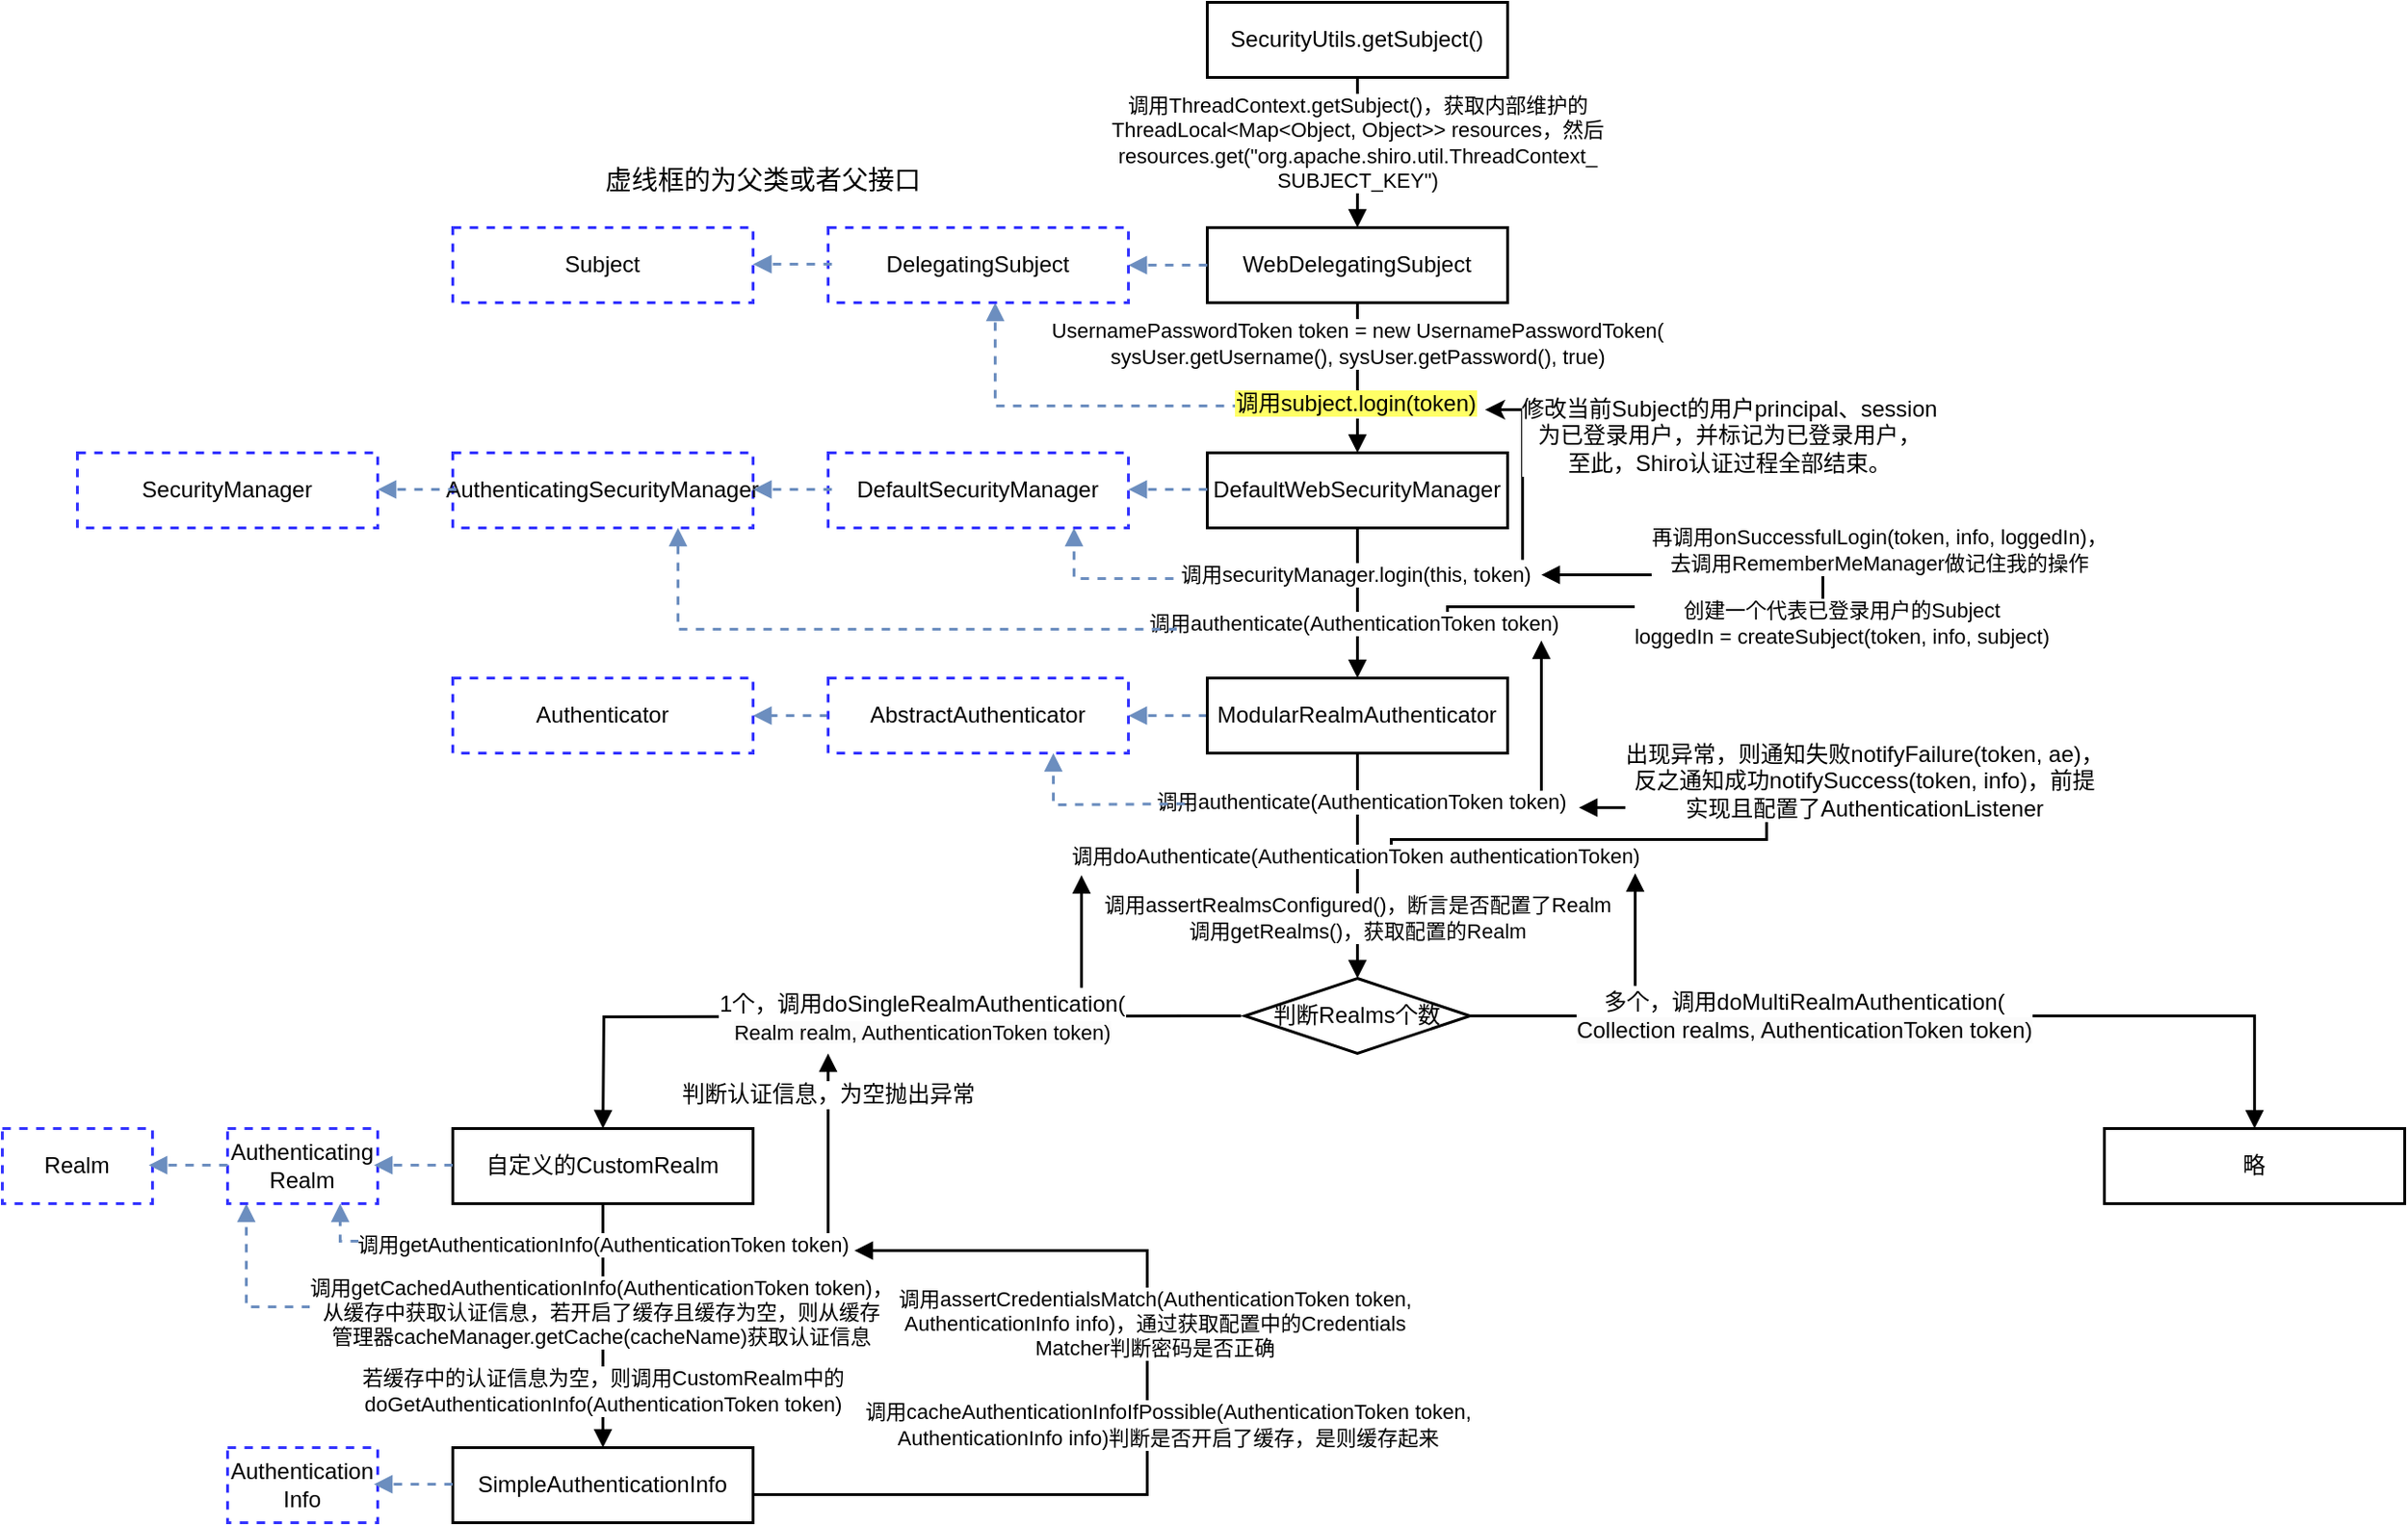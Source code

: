 <mxfile version="22.0.2" type="device">
  <diagram name="第 1 页" id="mc4QwLithHe49dH0X_NZ">
    <mxGraphModel dx="2261" dy="844" grid="1" gridSize="10" guides="1" tooltips="1" connect="1" arrows="1" fold="1" page="1" pageScale="1" pageWidth="827" pageHeight="1169" math="0" shadow="0">
      <root>
        <mxCell id="0" />
        <mxCell id="1" parent="0" />
        <mxCell id="zeuDGF3sF1mkNjUxLNfV-101" value="" style="endArrow=block;html=1;rounded=0;labelBackgroundColor=default;strokeColor=default;strokeWidth=1.5;align=center;verticalAlign=middle;fontFamily=Helvetica;fontSize=12;fontColor=default;shape=connector;endFill=1;" edge="1" parent="1">
          <mxGeometry width="50" height="50" relative="1" as="geometry">
            <mxPoint x="610" y="375" as="sourcePoint" />
            <mxPoint x="660" y="345" as="targetPoint" />
            <Array as="points">
              <mxPoint x="610" y="362" />
              <mxPoint x="810" y="362" />
              <mxPoint x="810" y="345" />
            </Array>
          </mxGeometry>
        </mxCell>
        <mxCell id="zeuDGF3sF1mkNjUxLNfV-102" value="创建一个代表已登录用户的Subject&lt;br&gt;loggedIn = createSubject(token, info, subject)" style="edgeLabel;html=1;align=center;verticalAlign=middle;resizable=0;points=[];" vertex="1" connectable="0" parent="zeuDGF3sF1mkNjUxLNfV-101">
          <mxGeometry x="0.397" y="-2" relative="1" as="geometry">
            <mxPoint x="45" y="28" as="offset" />
          </mxGeometry>
        </mxCell>
        <mxCell id="zeuDGF3sF1mkNjUxLNfV-103" value="再调用onSuccessfulLogin(token, info, loggedIn)，&lt;br&gt;去调用RememberMeManager做记住我的操作" style="edgeLabel;html=1;align=center;verticalAlign=middle;resizable=0;points=[];" vertex="1" connectable="0" parent="zeuDGF3sF1mkNjUxLNfV-101">
          <mxGeometry x="0.4" y="1" relative="1" as="geometry">
            <mxPoint x="66" y="-14" as="offset" />
          </mxGeometry>
        </mxCell>
        <mxCell id="zeuDGF3sF1mkNjUxLNfV-98" value="" style="endArrow=block;html=1;rounded=0;labelBackgroundColor=default;strokeColor=default;strokeWidth=1.5;align=center;verticalAlign=middle;fontFamily=Helvetica;fontSize=12;fontColor=default;shape=connector;endFill=1;" edge="1" parent="1">
          <mxGeometry width="50" height="50" relative="1" as="geometry">
            <mxPoint x="580" y="499" as="sourcePoint" />
            <mxPoint x="680" y="469" as="targetPoint" />
            <Array as="points">
              <mxPoint x="580" y="486" />
              <mxPoint x="780" y="486" />
              <mxPoint x="780" y="469" />
            </Array>
          </mxGeometry>
        </mxCell>
        <mxCell id="zeuDGF3sF1mkNjUxLNfV-99" value="出现异常，则通知失败notifyFailure(token, ae)，&lt;br&gt;反之通知成功notifySuccess(token, info)，前提&lt;br&gt;实现且配置了AuthenticationListener" style="edgeLabel;html=1;align=center;verticalAlign=middle;resizable=0;points=[];fontSize=12;fontFamily=Helvetica;fontColor=default;" vertex="1" connectable="0" parent="zeuDGF3sF1mkNjUxLNfV-98">
          <mxGeometry x="0.397" y="-2" relative="1" as="geometry">
            <mxPoint x="52" y="-12" as="offset" />
          </mxGeometry>
        </mxCell>
        <mxCell id="zeuDGF3sF1mkNjUxLNfV-65" style="edgeStyle=orthogonalEdgeStyle;shape=connector;rounded=0;orthogonalLoop=1;jettySize=auto;html=1;labelBackgroundColor=default;strokeColor=#6c8ebf;strokeWidth=1.5;align=center;verticalAlign=middle;fontFamily=Helvetica;fontSize=12;fontColor=default;endArrow=block;endFill=1;entryX=0.75;entryY=1;entryDx=0;entryDy=0;fillColor=#dae8fc;dashed=1;" edge="1" parent="1" target="zeuDGF3sF1mkNjUxLNfV-59">
          <mxGeometry relative="1" as="geometry">
            <mxPoint x="30" y="700" as="sourcePoint" />
          </mxGeometry>
        </mxCell>
        <mxCell id="zeuDGF3sF1mkNjUxLNfV-68" style="edgeStyle=orthogonalEdgeStyle;shape=connector;rounded=0;orthogonalLoop=1;jettySize=auto;html=1;labelBackgroundColor=default;strokeColor=#6c8ebf;strokeWidth=1.5;align=center;verticalAlign=middle;fontFamily=Helvetica;fontSize=12;fontColor=default;endArrow=block;endFill=1;entryX=0.5;entryY=1;entryDx=0;entryDy=0;fillColor=#dae8fc;dashed=1;" edge="1" parent="1">
          <mxGeometry relative="1" as="geometry">
            <mxPoint x="-30" y="680" as="targetPoint" />
            <mxPoint x="13" y="735" as="sourcePoint" />
            <Array as="points">
              <mxPoint x="-30" y="735" />
            </Array>
          </mxGeometry>
        </mxCell>
        <mxCell id="zeuDGF3sF1mkNjUxLNfV-78" value="" style="endArrow=block;html=1;rounded=0;labelBackgroundColor=default;strokeColor=default;strokeWidth=1.5;align=center;verticalAlign=middle;fontFamily=Helvetica;fontSize=12;fontColor=default;shape=connector;endFill=1;" edge="1" parent="1">
          <mxGeometry width="50" height="50" relative="1" as="geometry">
            <mxPoint x="280" y="705" as="sourcePoint" />
            <mxPoint x="280" y="600" as="targetPoint" />
          </mxGeometry>
        </mxCell>
        <mxCell id="zeuDGF3sF1mkNjUxLNfV-79" value="判断认证信息，为空抛出异常" style="edgeLabel;html=1;align=center;verticalAlign=middle;resizable=0;points=[];fontSize=12;fontFamily=Helvetica;fontColor=default;" vertex="1" connectable="0" parent="zeuDGF3sF1mkNjUxLNfV-78">
          <mxGeometry y="-3" relative="1" as="geometry">
            <mxPoint x="-3" y="-31" as="offset" />
          </mxGeometry>
        </mxCell>
        <mxCell id="zeuDGF3sF1mkNjUxLNfV-28" style="edgeStyle=orthogonalEdgeStyle;shape=connector;rounded=0;orthogonalLoop=1;jettySize=auto;html=1;exitX=0.75;exitY=1;exitDx=0;exitDy=0;labelBackgroundColor=default;strokeColor=#6c8ebf;strokeWidth=1.5;align=center;verticalAlign=middle;fontFamily=Helvetica;fontSize=12;fontColor=default;endArrow=block;endFill=1;fillColor=#dae8fc;dashed=1;" edge="1" parent="1" target="zeuDGF3sF1mkNjUxLNfV-19">
          <mxGeometry relative="1" as="geometry">
            <mxPoint x="411" y="326" as="targetPoint" />
            <mxPoint x="481" y="346" as="sourcePoint" />
            <Array as="points">
              <mxPoint x="481" y="347" />
              <mxPoint x="411" y="347" />
            </Array>
          </mxGeometry>
        </mxCell>
        <mxCell id="zeuDGF3sF1mkNjUxLNfV-17" style="edgeStyle=orthogonalEdgeStyle;shape=connector;rounded=0;orthogonalLoop=1;jettySize=auto;html=1;exitX=0.5;exitY=1;exitDx=0;exitDy=0;labelBackgroundColor=default;strokeColor=#6c8ebf;strokeWidth=1.5;align=center;verticalAlign=middle;fontFamily=Helvetica;fontSize=12;fontColor=default;endArrow=block;endFill=1;dashed=1;fillColor=#dae8fc;" edge="1" parent="1" target="zeuDGF3sF1mkNjUxLNfV-5">
          <mxGeometry relative="1" as="geometry">
            <mxPoint x="369" y="204" as="targetPoint" />
            <mxPoint x="499" y="254" as="sourcePoint" />
            <Array as="points">
              <mxPoint x="499" y="255" />
              <mxPoint x="369" y="255" />
            </Array>
          </mxGeometry>
        </mxCell>
        <mxCell id="zeuDGF3sF1mkNjUxLNfV-4" style="edgeStyle=orthogonalEdgeStyle;shape=connector;rounded=0;orthogonalLoop=1;jettySize=auto;html=1;exitX=0.5;exitY=1;exitDx=0;exitDy=0;entryX=0.5;entryY=0;entryDx=0;entryDy=0;labelBackgroundColor=default;strokeColor=default;strokeWidth=1.5;align=center;verticalAlign=middle;fontFamily=Helvetica;fontSize=12;fontColor=default;endArrow=block;endFill=1;" edge="1" parent="1" source="zeuDGF3sF1mkNjUxLNfV-1" target="zeuDGF3sF1mkNjUxLNfV-3">
          <mxGeometry relative="1" as="geometry" />
        </mxCell>
        <mxCell id="zeuDGF3sF1mkNjUxLNfV-7" value="调用ThreadContext.getSubject()，获取内部维护的&lt;br&gt;ThreadLocal&amp;lt;Map&amp;lt;Object, Object&amp;gt;&amp;gt; resources，然后&lt;br&gt;resources.get(&quot;org.apache.shiro.util.ThreadContext_&lt;br&gt;SUBJECT_KEY&quot;)" style="edgeLabel;html=1;align=center;verticalAlign=middle;resizable=0;points=[];" vertex="1" connectable="0" parent="zeuDGF3sF1mkNjUxLNfV-4">
          <mxGeometry x="-0.35" y="-3" relative="1" as="geometry">
            <mxPoint x="3" y="9" as="offset" />
          </mxGeometry>
        </mxCell>
        <mxCell id="zeuDGF3sF1mkNjUxLNfV-1" value="SecurityUtils.getSubject()" style="rounded=0;whiteSpace=wrap;html=1;strokeColor=default;strokeWidth=1.5;align=center;verticalAlign=middle;fontFamily=Helvetica;fontSize=12;fontColor=default;fillColor=default;" vertex="1" parent="1">
          <mxGeometry x="482" y="40" width="160" height="40" as="geometry" />
        </mxCell>
        <mxCell id="zeuDGF3sF1mkNjUxLNfV-9" style="edgeStyle=orthogonalEdgeStyle;shape=connector;rounded=0;orthogonalLoop=1;jettySize=auto;html=1;exitX=0.5;exitY=1;exitDx=0;exitDy=0;entryX=0.5;entryY=0;entryDx=0;entryDy=0;labelBackgroundColor=default;strokeColor=default;strokeWidth=1.5;align=center;verticalAlign=middle;fontFamily=Helvetica;fontSize=12;fontColor=default;endArrow=block;endFill=1;" edge="1" parent="1" source="zeuDGF3sF1mkNjUxLNfV-3" target="zeuDGF3sF1mkNjUxLNfV-8">
          <mxGeometry relative="1" as="geometry" />
        </mxCell>
        <mxCell id="zeuDGF3sF1mkNjUxLNfV-10" value="UsernamePasswordToken token = new UsernamePasswordToken(&lt;br&gt;sysUser.getUsername(), sysUser.getPassword(), true)" style="edgeLabel;html=1;align=center;verticalAlign=middle;resizable=0;points=[];" vertex="1" connectable="0" parent="zeuDGF3sF1mkNjUxLNfV-9">
          <mxGeometry x="-0.05" y="-1" relative="1" as="geometry">
            <mxPoint x="1" y="-16" as="offset" />
          </mxGeometry>
        </mxCell>
        <mxCell id="zeuDGF3sF1mkNjUxLNfV-14" value="&lt;span style=&quot;background-color: rgb(255, 255, 102);&quot;&gt;调用subject.login(token)&lt;/span&gt;" style="edgeLabel;html=1;align=center;verticalAlign=middle;resizable=0;points=[];fontSize=12;fontFamily=Helvetica;fontColor=default;" vertex="1" connectable="0" parent="zeuDGF3sF1mkNjUxLNfV-9">
          <mxGeometry x="0.325" y="-1" relative="1" as="geometry">
            <mxPoint y="1" as="offset" />
          </mxGeometry>
        </mxCell>
        <mxCell id="zeuDGF3sF1mkNjUxLNfV-3" value="WebDelegatingSubject" style="rounded=0;whiteSpace=wrap;html=1;strokeColor=default;strokeWidth=1.5;align=center;verticalAlign=middle;fillColor=default;" vertex="1" parent="1">
          <mxGeometry x="482" y="160" width="160" height="40" as="geometry" />
        </mxCell>
        <mxCell id="zeuDGF3sF1mkNjUxLNfV-6" style="edgeStyle=orthogonalEdgeStyle;shape=connector;rounded=0;orthogonalLoop=1;jettySize=auto;html=1;exitX=0;exitY=0.5;exitDx=0;exitDy=0;entryX=1;entryY=0.5;entryDx=0;entryDy=0;labelBackgroundColor=default;strokeColor=#6c8ebf;strokeWidth=1.5;align=center;verticalAlign=middle;fontFamily=Helvetica;fontSize=12;fontColor=default;endArrow=block;endFill=1;fillColor=#dae8fc;dashed=1;" edge="1" parent="1" source="zeuDGF3sF1mkNjUxLNfV-3" target="zeuDGF3sF1mkNjUxLNfV-5">
          <mxGeometry relative="1" as="geometry" />
        </mxCell>
        <mxCell id="zeuDGF3sF1mkNjUxLNfV-5" value="DelegatingSubject" style="rounded=0;whiteSpace=wrap;html=1;strokeColor=#3333FF;strokeWidth=1.5;align=center;verticalAlign=middle;fillColor=default;dashed=1;" vertex="1" parent="1">
          <mxGeometry x="280" y="160" width="160" height="40" as="geometry" />
        </mxCell>
        <mxCell id="zeuDGF3sF1mkNjUxLNfV-22" style="edgeStyle=orthogonalEdgeStyle;shape=connector;rounded=0;orthogonalLoop=1;jettySize=auto;html=1;exitX=0.5;exitY=1;exitDx=0;exitDy=0;entryX=0.5;entryY=0;entryDx=0;entryDy=0;labelBackgroundColor=default;strokeColor=default;strokeWidth=1.5;align=center;verticalAlign=middle;fontFamily=Helvetica;fontSize=12;fontColor=default;endArrow=block;endFill=1;" edge="1" parent="1" source="zeuDGF3sF1mkNjUxLNfV-8" target="zeuDGF3sF1mkNjUxLNfV-21">
          <mxGeometry relative="1" as="geometry" />
        </mxCell>
        <mxCell id="zeuDGF3sF1mkNjUxLNfV-23" value="调用securityManager.login(this, token)" style="edgeLabel;html=1;align=center;verticalAlign=middle;resizable=0;points=[];" vertex="1" connectable="0" parent="zeuDGF3sF1mkNjUxLNfV-22">
          <mxGeometry x="-0.375" y="-1" relative="1" as="geometry">
            <mxPoint as="offset" />
          </mxGeometry>
        </mxCell>
        <mxCell id="zeuDGF3sF1mkNjUxLNfV-29" value="调用authenticate(AuthenticationToken token)" style="edgeLabel;html=1;align=center;verticalAlign=middle;resizable=0;points=[];" vertex="1" connectable="0" parent="zeuDGF3sF1mkNjUxLNfV-22">
          <mxGeometry x="0.275" y="-2" relative="1" as="geometry">
            <mxPoint as="offset" />
          </mxGeometry>
        </mxCell>
        <mxCell id="zeuDGF3sF1mkNjUxLNfV-8" value="DefaultWebSecurityManager" style="rounded=0;whiteSpace=wrap;html=1;strokeColor=default;strokeWidth=1.5;align=center;verticalAlign=middle;fillColor=default;" vertex="1" parent="1">
          <mxGeometry x="482" y="280" width="160" height="40" as="geometry" />
        </mxCell>
        <mxCell id="zeuDGF3sF1mkNjUxLNfV-11" value="Subject" style="rounded=0;whiteSpace=wrap;html=1;strokeColor=#3333FF;strokeWidth=1.5;align=center;verticalAlign=middle;fontFamily=Helvetica;fontSize=12;fontColor=default;fillColor=default;dashed=1;" vertex="1" parent="1">
          <mxGeometry x="80" y="160" width="160" height="40" as="geometry" />
        </mxCell>
        <mxCell id="zeuDGF3sF1mkNjUxLNfV-13" style="edgeStyle=orthogonalEdgeStyle;shape=connector;rounded=0;orthogonalLoop=1;jettySize=auto;html=1;exitX=1;exitY=0.5;exitDx=0;exitDy=0;entryX=0;entryY=0.5;entryDx=0;entryDy=0;labelBackgroundColor=default;strokeColor=#6c8ebf;strokeWidth=1.5;align=center;verticalAlign=middle;fontFamily=Helvetica;fontSize=12;fontColor=default;endArrow=block;endFill=1;fillColor=#dae8fc;dashed=1;" edge="1" parent="1">
          <mxGeometry relative="1" as="geometry">
            <mxPoint x="282" y="179.5" as="sourcePoint" />
            <mxPoint x="240" y="179.5" as="targetPoint" />
          </mxGeometry>
        </mxCell>
        <mxCell id="zeuDGF3sF1mkNjUxLNfV-19" value="DefaultSecurityManager" style="rounded=0;whiteSpace=wrap;html=1;strokeColor=#3333FF;strokeWidth=1.5;align=center;verticalAlign=middle;fillColor=default;dashed=1;" vertex="1" parent="1">
          <mxGeometry x="280" y="280" width="160" height="40" as="geometry" />
        </mxCell>
        <mxCell id="zeuDGF3sF1mkNjUxLNfV-32" style="edgeStyle=orthogonalEdgeStyle;shape=connector;rounded=0;orthogonalLoop=1;jettySize=auto;html=1;exitX=0.75;exitY=1;exitDx=0;exitDy=0;labelBackgroundColor=default;strokeColor=#6c8ebf;strokeWidth=1.5;align=center;verticalAlign=middle;fontFamily=Helvetica;fontSize=12;fontColor=default;endArrow=block;endFill=1;dashed=1;fillColor=#dae8fc;" edge="1" parent="1" target="zeuDGF3sF1mkNjUxLNfV-20">
          <mxGeometry relative="1" as="geometry">
            <mxPoint x="205" y="323" as="targetPoint" />
            <mxPoint x="465" y="373" as="sourcePoint" />
            <Array as="points">
              <mxPoint x="465" y="374" />
              <mxPoint x="200" y="374" />
            </Array>
          </mxGeometry>
        </mxCell>
        <mxCell id="zeuDGF3sF1mkNjUxLNfV-20" value="AuthenticatingSecurityManager" style="rounded=0;whiteSpace=wrap;html=1;strokeColor=#3333FF;strokeWidth=1.5;align=center;verticalAlign=middle;fillColor=default;dashed=1;" vertex="1" parent="1">
          <mxGeometry x="80" y="280" width="160" height="40" as="geometry" />
        </mxCell>
        <mxCell id="zeuDGF3sF1mkNjUxLNfV-34" style="edgeStyle=orthogonalEdgeStyle;shape=connector;rounded=0;orthogonalLoop=1;jettySize=auto;html=1;exitX=0;exitY=0.5;exitDx=0;exitDy=0;entryX=1;entryY=0.5;entryDx=0;entryDy=0;labelBackgroundColor=default;strokeColor=#6c8ebf;strokeWidth=1.5;align=center;verticalAlign=middle;fontFamily=Helvetica;fontSize=12;fontColor=default;endArrow=block;endFill=1;fillColor=#dae8fc;dashed=1;" edge="1" parent="1" source="zeuDGF3sF1mkNjUxLNfV-21" target="zeuDGF3sF1mkNjUxLNfV-33">
          <mxGeometry relative="1" as="geometry" />
        </mxCell>
        <mxCell id="zeuDGF3sF1mkNjUxLNfV-37" style="edgeStyle=orthogonalEdgeStyle;shape=connector;rounded=0;orthogonalLoop=1;jettySize=auto;html=1;exitX=0.5;exitY=1;exitDx=0;exitDy=0;labelBackgroundColor=default;strokeColor=default;strokeWidth=1.5;align=center;verticalAlign=middle;fontFamily=Helvetica;fontSize=12;fontColor=default;endArrow=block;endFill=1;" edge="1" parent="1" source="zeuDGF3sF1mkNjUxLNfV-21">
          <mxGeometry relative="1" as="geometry">
            <mxPoint x="562" y="560" as="targetPoint" />
          </mxGeometry>
        </mxCell>
        <mxCell id="zeuDGF3sF1mkNjUxLNfV-38" value="调用authenticate(AuthenticationToken token)" style="edgeLabel;html=1;align=center;verticalAlign=middle;resizable=0;points=[];" vertex="1" connectable="0" parent="zeuDGF3sF1mkNjUxLNfV-37">
          <mxGeometry x="-0.569" y="2" relative="1" as="geometry">
            <mxPoint as="offset" />
          </mxGeometry>
        </mxCell>
        <mxCell id="zeuDGF3sF1mkNjUxLNfV-41" value="调用doAuthenticate(AuthenticationToken authenticationToken)" style="edgeLabel;html=1;align=center;verticalAlign=middle;resizable=0;points=[];" vertex="1" connectable="0" parent="zeuDGF3sF1mkNjUxLNfV-37">
          <mxGeometry x="-0.087" y="-1" relative="1" as="geometry">
            <mxPoint as="offset" />
          </mxGeometry>
        </mxCell>
        <mxCell id="zeuDGF3sF1mkNjUxLNfV-43" value="调用assertRealmsConfigured()，断言是否配置了Realm&lt;br&gt;调用getRealms()，获取配置的Realm" style="edgeLabel;html=1;align=center;verticalAlign=middle;resizable=0;points=[];" vertex="1" connectable="0" parent="zeuDGF3sF1mkNjUxLNfV-37">
          <mxGeometry x="0.469" y="-1" relative="1" as="geometry">
            <mxPoint as="offset" />
          </mxGeometry>
        </mxCell>
        <mxCell id="zeuDGF3sF1mkNjUxLNfV-21" value="ModularRealmAuthenticator" style="rounded=0;whiteSpace=wrap;html=1;strokeColor=default;strokeWidth=1.5;align=center;verticalAlign=middle;fillColor=default;" vertex="1" parent="1">
          <mxGeometry x="482" y="400" width="160" height="40" as="geometry" />
        </mxCell>
        <mxCell id="zeuDGF3sF1mkNjUxLNfV-25" style="edgeStyle=orthogonalEdgeStyle;shape=connector;rounded=0;orthogonalLoop=1;jettySize=auto;html=1;exitX=0;exitY=0.5;exitDx=0;exitDy=0;entryX=1;entryY=0.5;entryDx=0;entryDy=0;labelBackgroundColor=default;strokeColor=#6c8ebf;strokeWidth=1.5;align=center;verticalAlign=middle;fontFamily=Helvetica;fontSize=12;fontColor=default;endArrow=block;endFill=1;fillColor=#dae8fc;dashed=1;" edge="1" parent="1">
          <mxGeometry relative="1" as="geometry">
            <mxPoint x="482" y="299.5" as="sourcePoint" />
            <mxPoint x="440" y="299.5" as="targetPoint" />
          </mxGeometry>
        </mxCell>
        <mxCell id="zeuDGF3sF1mkNjUxLNfV-26" style="edgeStyle=orthogonalEdgeStyle;shape=connector;rounded=0;orthogonalLoop=1;jettySize=auto;html=1;exitX=0;exitY=0.5;exitDx=0;exitDy=0;entryX=1;entryY=0.5;entryDx=0;entryDy=0;labelBackgroundColor=default;strokeColor=#6c8ebf;strokeWidth=1.5;align=center;verticalAlign=middle;fontFamily=Helvetica;fontSize=12;fontColor=default;endArrow=block;endFill=1;fillColor=#dae8fc;dashed=1;" edge="1" parent="1">
          <mxGeometry relative="1" as="geometry">
            <mxPoint x="282" y="299.5" as="sourcePoint" />
            <mxPoint x="240" y="299.5" as="targetPoint" />
          </mxGeometry>
        </mxCell>
        <mxCell id="zeuDGF3sF1mkNjUxLNfV-30" value="SecurityManager" style="rounded=0;whiteSpace=wrap;html=1;strokeColor=#3333FF;strokeWidth=1.5;align=center;verticalAlign=middle;fillColor=default;dashed=1;" vertex="1" parent="1">
          <mxGeometry x="-120" y="280" width="160" height="40" as="geometry" />
        </mxCell>
        <mxCell id="zeuDGF3sF1mkNjUxLNfV-31" style="edgeStyle=orthogonalEdgeStyle;shape=connector;rounded=0;orthogonalLoop=1;jettySize=auto;html=1;exitX=0;exitY=0.5;exitDx=0;exitDy=0;entryX=1;entryY=0.5;entryDx=0;entryDy=0;labelBackgroundColor=default;strokeColor=#6c8ebf;strokeWidth=1.5;align=center;verticalAlign=middle;fontFamily=Helvetica;fontSize=12;fontColor=default;endArrow=block;endFill=1;fillColor=#dae8fc;dashed=1;" edge="1" parent="1">
          <mxGeometry relative="1" as="geometry">
            <mxPoint x="82" y="299.5" as="sourcePoint" />
            <mxPoint x="40" y="299.5" as="targetPoint" />
          </mxGeometry>
        </mxCell>
        <mxCell id="zeuDGF3sF1mkNjUxLNfV-40" style="edgeStyle=orthogonalEdgeStyle;shape=connector;rounded=0;orthogonalLoop=1;jettySize=auto;html=1;exitX=0.75;exitY=1;exitDx=0;exitDy=0;labelBackgroundColor=default;strokeColor=#6c8ebf;strokeWidth=1.5;align=center;verticalAlign=middle;fontFamily=Helvetica;fontSize=12;fontColor=default;endArrow=block;endFill=1;entryX=0.75;entryY=1;entryDx=0;entryDy=0;dashed=1;fillColor=#dae8fc;" edge="1" parent="1" target="zeuDGF3sF1mkNjUxLNfV-33">
          <mxGeometry relative="1" as="geometry">
            <mxPoint x="400" y="447" as="targetPoint" />
            <mxPoint x="470" y="467" as="sourcePoint" />
          </mxGeometry>
        </mxCell>
        <mxCell id="zeuDGF3sF1mkNjUxLNfV-36" style="edgeStyle=orthogonalEdgeStyle;shape=connector;rounded=0;orthogonalLoop=1;jettySize=auto;html=1;exitX=0;exitY=0.5;exitDx=0;exitDy=0;entryX=1;entryY=0.5;entryDx=0;entryDy=0;labelBackgroundColor=default;strokeColor=#6c8ebf;strokeWidth=1.5;align=center;verticalAlign=middle;fontFamily=Helvetica;fontSize=12;fontColor=default;endArrow=block;endFill=1;dashed=1;fillColor=#dae8fc;" edge="1" parent="1" source="zeuDGF3sF1mkNjUxLNfV-33" target="zeuDGF3sF1mkNjUxLNfV-35">
          <mxGeometry relative="1" as="geometry" />
        </mxCell>
        <mxCell id="zeuDGF3sF1mkNjUxLNfV-33" value="AbstractAuthenticator" style="rounded=0;whiteSpace=wrap;html=1;strokeColor=#3333FF;strokeWidth=1.5;align=center;verticalAlign=middle;fillColor=default;dashed=1;" vertex="1" parent="1">
          <mxGeometry x="280" y="400" width="160" height="40" as="geometry" />
        </mxCell>
        <mxCell id="zeuDGF3sF1mkNjUxLNfV-35" value="Authenticator" style="rounded=0;whiteSpace=wrap;html=1;strokeColor=#3333FF;strokeWidth=1.5;align=center;verticalAlign=middle;fillColor=default;dashed=1;" vertex="1" parent="1">
          <mxGeometry x="80" y="400" width="160" height="40" as="geometry" />
        </mxCell>
        <mxCell id="zeuDGF3sF1mkNjUxLNfV-84" style="edgeStyle=orthogonalEdgeStyle;shape=connector;rounded=0;orthogonalLoop=1;jettySize=auto;html=1;labelBackgroundColor=default;strokeColor=default;strokeWidth=1.5;align=center;verticalAlign=middle;fontFamily=Helvetica;fontSize=12;fontColor=default;endArrow=block;endFill=1;" edge="1" parent="1">
          <mxGeometry relative="1" as="geometry">
            <mxPoint x="160" y="640" as="targetPoint" />
            <mxPoint x="500" y="580" as="sourcePoint" />
          </mxGeometry>
        </mxCell>
        <mxCell id="zeuDGF3sF1mkNjUxLNfV-92" value="1个，调用doSingleRealmAuthentication(&lt;br style=&quot;border-color: var(--border-color); background-color: rgb(251, 251, 251); font-size: 11px;&quot;&gt;&lt;span style=&quot;border-color: var(--border-color); background-color: rgb(251, 251, 251); font-size: 11px;&quot;&gt;Realm realm, AuthenticationToken token)&lt;/span&gt;" style="edgeLabel;html=1;align=center;verticalAlign=middle;resizable=0;points=[];fontSize=12;fontFamily=Helvetica;fontColor=default;" vertex="1" connectable="0" parent="zeuDGF3sF1mkNjUxLNfV-84">
          <mxGeometry x="0.108" relative="1" as="geometry">
            <mxPoint x="51" as="offset" />
          </mxGeometry>
        </mxCell>
        <mxCell id="zeuDGF3sF1mkNjUxLNfV-94" style="edgeStyle=orthogonalEdgeStyle;shape=connector;rounded=0;orthogonalLoop=1;jettySize=auto;html=1;exitX=1;exitY=0.5;exitDx=0;exitDy=0;entryX=0.5;entryY=0;entryDx=0;entryDy=0;labelBackgroundColor=default;strokeColor=default;strokeWidth=1.5;align=center;verticalAlign=middle;fontFamily=Helvetica;fontSize=12;fontColor=default;endArrow=block;endFill=1;" edge="1" parent="1" source="zeuDGF3sF1mkNjUxLNfV-45" target="zeuDGF3sF1mkNjUxLNfV-93">
          <mxGeometry relative="1" as="geometry" />
        </mxCell>
        <mxCell id="zeuDGF3sF1mkNjUxLNfV-95" value="多个，调用doMultiRealmAuthentication(&lt;br style=&quot;border-color: var(--border-color); background-color: rgb(251, 251, 251); font-size: 11px;&quot;&gt;&lt;span style=&quot;background-color: rgb(251, 251, 251);&quot;&gt;Collection realms, AuthenticationToken token)&lt;/span&gt;&lt;br style=&quot;border-color: var(--border-color); background-color: rgb(251, 251, 251);&quot;&gt;" style="edgeLabel;html=1;align=center;verticalAlign=middle;resizable=0;points=[];fontSize=12;fontFamily=Helvetica;fontColor=default;" vertex="1" connectable="0" parent="zeuDGF3sF1mkNjUxLNfV-94">
          <mxGeometry x="-0.218" y="1" relative="1" as="geometry">
            <mxPoint x="-9" y="1" as="offset" />
          </mxGeometry>
        </mxCell>
        <mxCell id="zeuDGF3sF1mkNjUxLNfV-45" value="判断Realms个数" style="rhombus;whiteSpace=wrap;html=1;rounded=0;strokeColor=default;strokeWidth=1.5;align=center;verticalAlign=middle;fontFamily=Helvetica;fontSize=12;fontColor=default;fillColor=default;" vertex="1" parent="1">
          <mxGeometry x="502" y="560" width="120" height="40" as="geometry" />
        </mxCell>
        <mxCell id="zeuDGF3sF1mkNjUxLNfV-63" style="edgeStyle=orthogonalEdgeStyle;shape=connector;rounded=0;orthogonalLoop=1;jettySize=auto;html=1;exitX=0.5;exitY=1;exitDx=0;exitDy=0;labelBackgroundColor=default;strokeColor=default;strokeWidth=1.5;align=center;verticalAlign=middle;fontFamily=Helvetica;fontSize=12;fontColor=default;endArrow=block;endFill=1;entryX=0.5;entryY=0;entryDx=0;entryDy=0;" edge="1" parent="1" source="zeuDGF3sF1mkNjUxLNfV-54" target="zeuDGF3sF1mkNjUxLNfV-70">
          <mxGeometry relative="1" as="geometry">
            <mxPoint x="140" y="800" as="targetPoint" />
          </mxGeometry>
        </mxCell>
        <mxCell id="zeuDGF3sF1mkNjUxLNfV-64" value="调用getAuthenticationInfo(AuthenticationToken token)" style="edgeLabel;html=1;align=center;verticalAlign=middle;resizable=0;points=[];" vertex="1" connectable="0" parent="zeuDGF3sF1mkNjUxLNfV-63">
          <mxGeometry x="-0.651" relative="1" as="geometry">
            <mxPoint y="-1" as="offset" />
          </mxGeometry>
        </mxCell>
        <mxCell id="zeuDGF3sF1mkNjUxLNfV-66" value="调用getCachedAuthenticationInfo(AuthenticationToken token)，&lt;br&gt;从缓存中获取认证信息，若开启了缓存且缓存为空，则从缓存&lt;br&gt;管理器cacheManager.getCache(cacheName)获取认证信息" style="edgeLabel;html=1;align=center;verticalAlign=middle;resizable=0;points=[];" vertex="1" connectable="0" parent="zeuDGF3sF1mkNjUxLNfV-63">
          <mxGeometry x="-0.22" y="-1" relative="1" as="geometry">
            <mxPoint y="7" as="offset" />
          </mxGeometry>
        </mxCell>
        <mxCell id="zeuDGF3sF1mkNjUxLNfV-69" value="若缓存中的认证信息为空，则调用CustomRealm中的&lt;br&gt;doGetAuthenticationInfo(AuthenticationToken token)" style="edgeLabel;html=1;align=center;verticalAlign=middle;resizable=0;points=[];" vertex="1" connectable="0" parent="zeuDGF3sF1mkNjUxLNfV-63">
          <mxGeometry x="0.535" relative="1" as="geometry">
            <mxPoint as="offset" />
          </mxGeometry>
        </mxCell>
        <mxCell id="zeuDGF3sF1mkNjUxLNfV-54" value="自定义的CustomRealm" style="rounded=0;whiteSpace=wrap;html=1;strokeColor=default;strokeWidth=1.5;align=center;verticalAlign=middle;fillColor=default;" vertex="1" parent="1">
          <mxGeometry x="80" y="640" width="160" height="40" as="geometry" />
        </mxCell>
        <mxCell id="zeuDGF3sF1mkNjUxLNfV-59" value="Authenticating&lt;br&gt;Realm" style="rounded=0;whiteSpace=wrap;html=1;strokeColor=#3333FF;strokeWidth=1.5;align=center;verticalAlign=middle;fillColor=default;dashed=1;" vertex="1" parent="1">
          <mxGeometry x="-40" y="640" width="80" height="40" as="geometry" />
        </mxCell>
        <mxCell id="zeuDGF3sF1mkNjUxLNfV-60" value="Realm" style="rounded=0;whiteSpace=wrap;html=1;strokeColor=#3333FF;strokeWidth=1.5;align=center;verticalAlign=middle;fillColor=default;dashed=1;" vertex="1" parent="1">
          <mxGeometry x="-160" y="640" width="80" height="40" as="geometry" />
        </mxCell>
        <mxCell id="zeuDGF3sF1mkNjUxLNfV-61" style="edgeStyle=orthogonalEdgeStyle;shape=connector;rounded=0;orthogonalLoop=1;jettySize=auto;html=1;exitX=0;exitY=0.5;exitDx=0;exitDy=0;entryX=1;entryY=0.5;entryDx=0;entryDy=0;labelBackgroundColor=default;strokeColor=#6c8ebf;strokeWidth=1.5;align=center;verticalAlign=middle;fontFamily=Helvetica;fontSize=12;fontColor=default;endArrow=block;endFill=1;fillColor=#dae8fc;dashed=1;" edge="1" parent="1">
          <mxGeometry relative="1" as="geometry">
            <mxPoint x="80" y="659.5" as="sourcePoint" />
            <mxPoint x="38" y="659.5" as="targetPoint" />
          </mxGeometry>
        </mxCell>
        <mxCell id="zeuDGF3sF1mkNjUxLNfV-62" style="edgeStyle=orthogonalEdgeStyle;shape=connector;rounded=0;orthogonalLoop=1;jettySize=auto;html=1;exitX=0;exitY=0.5;exitDx=0;exitDy=0;entryX=1;entryY=0.5;entryDx=0;entryDy=0;labelBackgroundColor=default;strokeColor=#6c8ebf;strokeWidth=1.5;align=center;verticalAlign=middle;fontFamily=Helvetica;fontSize=12;fontColor=default;endArrow=block;endFill=1;fillColor=#dae8fc;dashed=1;" edge="1" parent="1">
          <mxGeometry relative="1" as="geometry">
            <mxPoint x="-40" y="659.5" as="sourcePoint" />
            <mxPoint x="-82" y="659.5" as="targetPoint" />
          </mxGeometry>
        </mxCell>
        <mxCell id="zeuDGF3sF1mkNjUxLNfV-75" style="edgeStyle=orthogonalEdgeStyle;shape=connector;rounded=0;orthogonalLoop=1;jettySize=auto;html=1;labelBackgroundColor=default;strokeColor=default;strokeWidth=1.5;align=center;verticalAlign=middle;fontFamily=Helvetica;fontSize=12;fontColor=default;endArrow=block;endFill=1;exitX=1;exitY=0.5;exitDx=0;exitDy=0;" edge="1" parent="1" source="zeuDGF3sF1mkNjUxLNfV-70">
          <mxGeometry relative="1" as="geometry">
            <mxPoint x="260" y="835" as="sourcePoint" />
            <mxPoint x="294" y="705" as="targetPoint" />
            <Array as="points">
              <mxPoint x="240" y="835" />
              <mxPoint x="450" y="835" />
              <mxPoint x="450" y="705" />
            </Array>
          </mxGeometry>
        </mxCell>
        <mxCell id="zeuDGF3sF1mkNjUxLNfV-76" value="调用cacheAuthenticationInfoIfPossible(AuthenticationToken token,&lt;br&gt;AuthenticationInfo info)判断是否开启了缓存，是则缓存起来" style="edgeLabel;html=1;align=center;verticalAlign=middle;resizable=0;points=[];" vertex="1" connectable="0" parent="zeuDGF3sF1mkNjUxLNfV-75">
          <mxGeometry x="-0.105" relative="1" as="geometry">
            <mxPoint x="11" y="-28" as="offset" />
          </mxGeometry>
        </mxCell>
        <mxCell id="zeuDGF3sF1mkNjUxLNfV-77" value="调用assertCredentialsMatch(AuthenticationToken token, &lt;br&gt;AuthenticationInfo info)，通过获取配置中的Credentials&lt;br&gt;Matcher判断密码是否正确" style="edgeLabel;html=1;align=center;verticalAlign=middle;resizable=0;points=[];" vertex="1" connectable="0" parent="zeuDGF3sF1mkNjUxLNfV-75">
          <mxGeometry x="0.129" relative="1" as="geometry">
            <mxPoint x="4" y="-23" as="offset" />
          </mxGeometry>
        </mxCell>
        <mxCell id="zeuDGF3sF1mkNjUxLNfV-70" value="SimpleAuthenticationInfo" style="rounded=0;whiteSpace=wrap;html=1;strokeColor=default;strokeWidth=1.5;align=center;verticalAlign=middle;fillColor=default;" vertex="1" parent="1">
          <mxGeometry x="80" y="810" width="160" height="40" as="geometry" />
        </mxCell>
        <mxCell id="zeuDGF3sF1mkNjUxLNfV-71" value="Authentication&lt;br&gt;Info" style="rounded=0;whiteSpace=wrap;html=1;strokeColor=#3333FF;strokeWidth=1.5;align=center;verticalAlign=middle;fillColor=default;dashed=1;" vertex="1" parent="1">
          <mxGeometry x="-40" y="810" width="80" height="40" as="geometry" />
        </mxCell>
        <mxCell id="zeuDGF3sF1mkNjUxLNfV-73" style="edgeStyle=orthogonalEdgeStyle;shape=connector;rounded=0;orthogonalLoop=1;jettySize=auto;html=1;exitX=0;exitY=0.5;exitDx=0;exitDy=0;entryX=1;entryY=0.5;entryDx=0;entryDy=0;labelBackgroundColor=default;strokeColor=#6c8ebf;strokeWidth=1.5;align=center;verticalAlign=middle;fontFamily=Helvetica;fontSize=12;fontColor=default;endArrow=block;endFill=1;fillColor=#dae8fc;dashed=1;" edge="1" parent="1">
          <mxGeometry relative="1" as="geometry">
            <mxPoint x="80" y="829.5" as="sourcePoint" />
            <mxPoint x="38" y="829.5" as="targetPoint" />
          </mxGeometry>
        </mxCell>
        <mxCell id="zeuDGF3sF1mkNjUxLNfV-93" value="略" style="rounded=0;whiteSpace=wrap;html=1;strokeColor=default;strokeWidth=1.5;align=center;verticalAlign=middle;fillColor=default;" vertex="1" parent="1">
          <mxGeometry x="960" y="640" width="160" height="40" as="geometry" />
        </mxCell>
        <mxCell id="zeuDGF3sF1mkNjUxLNfV-96" value="" style="endArrow=block;html=1;rounded=0;labelBackgroundColor=default;strokeColor=default;strokeWidth=1.5;align=center;verticalAlign=middle;fontFamily=Helvetica;fontSize=12;fontColor=default;shape=connector;endFill=1;" edge="1" parent="1">
          <mxGeometry width="50" height="50" relative="1" as="geometry">
            <mxPoint x="415" y="565" as="sourcePoint" />
            <mxPoint x="415" y="505" as="targetPoint" />
          </mxGeometry>
        </mxCell>
        <mxCell id="zeuDGF3sF1mkNjUxLNfV-97" value="" style="endArrow=block;html=1;rounded=0;labelBackgroundColor=default;strokeColor=default;strokeWidth=1.5;align=center;verticalAlign=middle;fontFamily=Helvetica;fontSize=12;fontColor=default;shape=connector;endFill=1;" edge="1" parent="1">
          <mxGeometry width="50" height="50" relative="1" as="geometry">
            <mxPoint x="710" y="564" as="sourcePoint" />
            <mxPoint x="710" y="504" as="targetPoint" />
          </mxGeometry>
        </mxCell>
        <mxCell id="zeuDGF3sF1mkNjUxLNfV-100" value="" style="endArrow=block;html=1;rounded=0;labelBackgroundColor=default;strokeColor=default;strokeWidth=1.5;align=center;verticalAlign=middle;fontFamily=Helvetica;fontSize=12;fontColor=default;shape=connector;endFill=1;" edge="1" parent="1">
          <mxGeometry width="50" height="50" relative="1" as="geometry">
            <mxPoint x="660" y="460" as="sourcePoint" />
            <mxPoint x="660" y="380" as="targetPoint" />
          </mxGeometry>
        </mxCell>
        <mxCell id="zeuDGF3sF1mkNjUxLNfV-104" value="" style="endArrow=classic;html=1;rounded=0;labelBackgroundColor=default;strokeColor=default;strokeWidth=1.5;align=center;verticalAlign=middle;fontFamily=Helvetica;fontSize=12;fontColor=default;shape=connector;" edge="1" parent="1">
          <mxGeometry width="50" height="50" relative="1" as="geometry">
            <mxPoint x="650" y="337" as="sourcePoint" />
            <mxPoint x="630" y="257" as="targetPoint" />
            <Array as="points">
              <mxPoint x="650" y="257" />
            </Array>
          </mxGeometry>
        </mxCell>
        <mxCell id="zeuDGF3sF1mkNjUxLNfV-105" value="修改当前Subject的用户principal、session&lt;br&gt;为已登录用户，并标记为已登录用户，&lt;br&gt;至此，Shiro认证过程全部结束。" style="edgeLabel;html=1;align=center;verticalAlign=middle;resizable=0;points=[];fontSize=12;fontFamily=Helvetica;fontColor=default;" vertex="1" connectable="0" parent="zeuDGF3sF1mkNjUxLNfV-104">
          <mxGeometry x="0.36" y="-3" relative="1" as="geometry">
            <mxPoint x="107" y="2" as="offset" />
          </mxGeometry>
        </mxCell>
        <mxCell id="zeuDGF3sF1mkNjUxLNfV-106" value="&lt;font style=&quot;font-size: 14px;&quot;&gt;虚线框的为父类或者父接口&lt;/font&gt;" style="text;html=1;align=center;verticalAlign=middle;resizable=0;points=[];autosize=1;strokeColor=none;fillColor=none;fontSize=12;fontFamily=Helvetica;fontColor=default;" vertex="1" parent="1">
          <mxGeometry x="150" y="120" width="190" height="30" as="geometry" />
        </mxCell>
      </root>
    </mxGraphModel>
  </diagram>
</mxfile>
